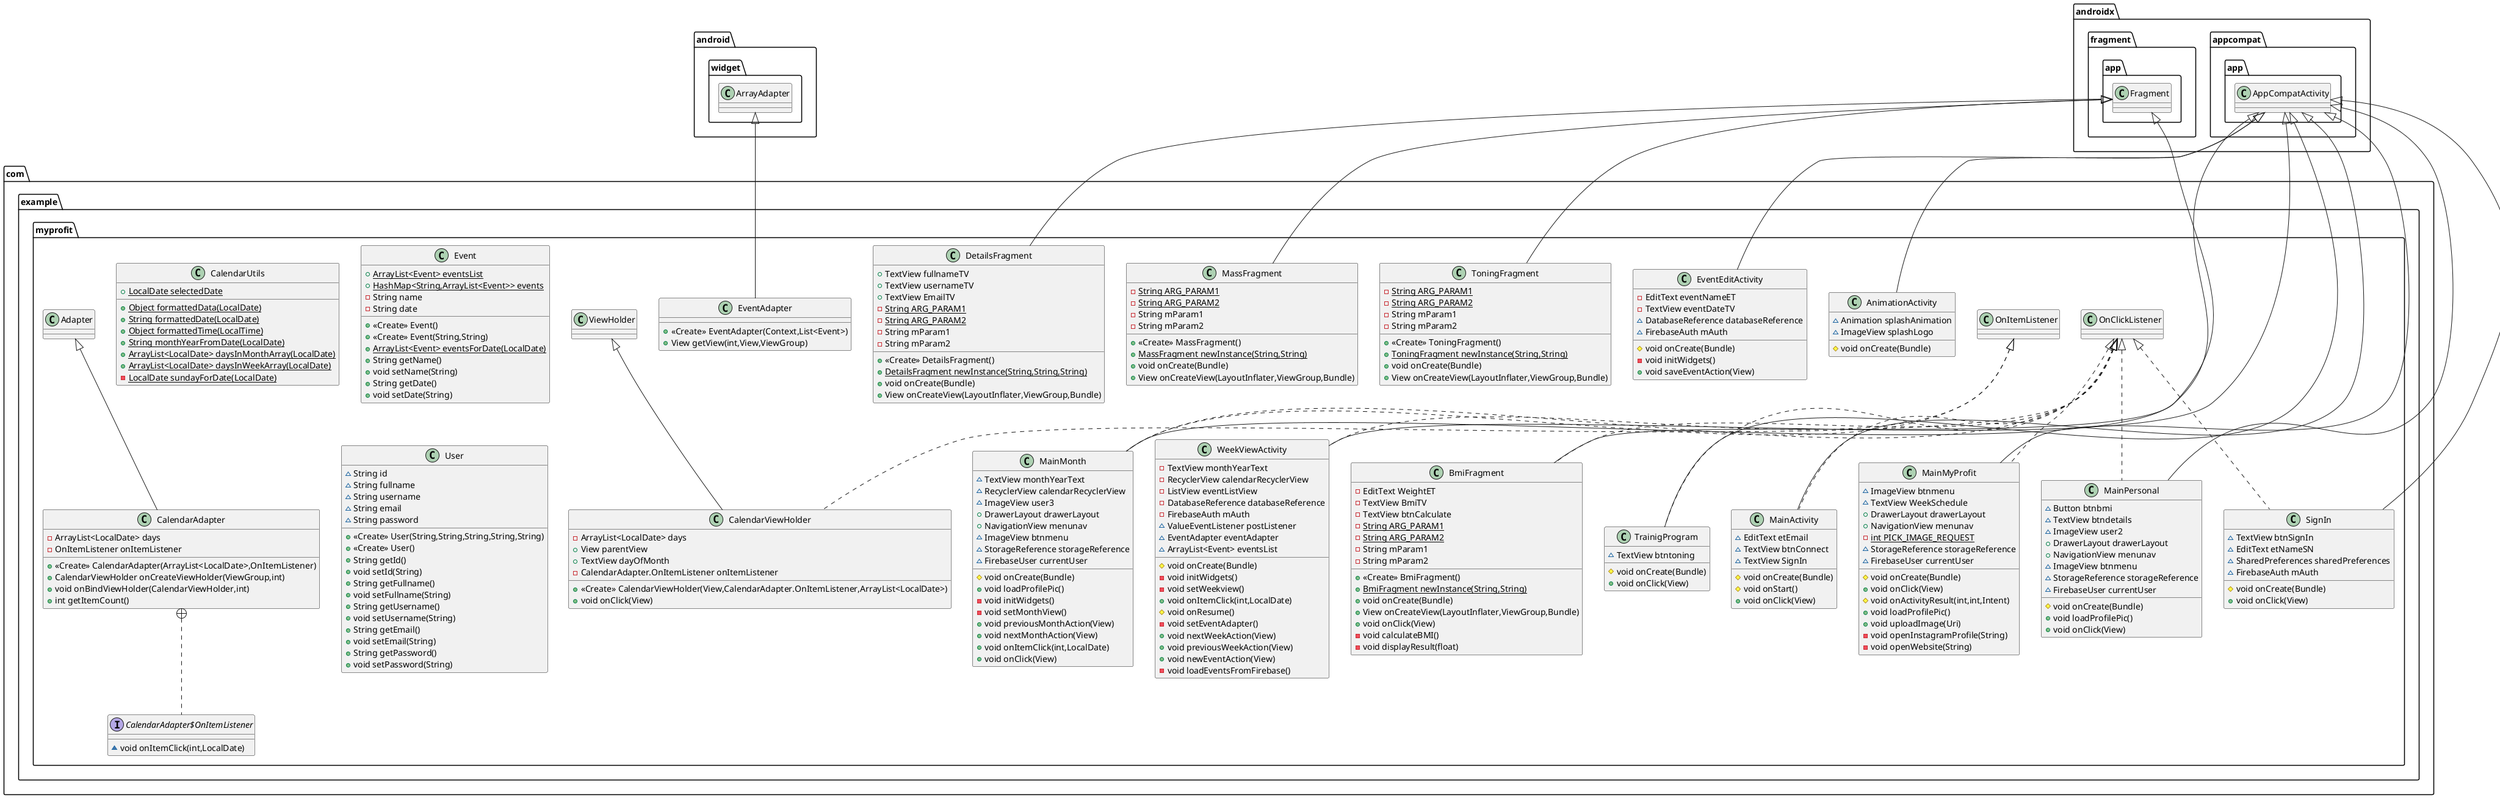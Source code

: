 @startuml
class com.example.myprofit.CalendarViewHolder {
- ArrayList<LocalDate> days
+ View parentView
+ TextView dayOfMonth
- CalendarAdapter.OnItemListener onItemListener
+ <<Create>> CalendarViewHolder(View,CalendarAdapter.OnItemListener,ArrayList<LocalDate>)
+ void onClick(View)
}


class com.example.myprofit.EventEditActivity {
- EditText eventNameET
- TextView eventDateTV
~ DatabaseReference databaseReference
~ FirebaseAuth mAuth
# void onCreate(Bundle)
- void initWidgets()
+ void saveEventAction(View)
}


class com.example.myprofit.ToningFragment {
- {static} String ARG_PARAM1
- {static} String ARG_PARAM2
- String mParam1
- String mParam2
+ <<Create>> ToningFragment()
+ {static} ToningFragment newInstance(String,String)
+ void onCreate(Bundle)
+ View onCreateView(LayoutInflater,ViewGroup,Bundle)
}


class com.example.myprofit.TrainigProgram {
~ TextView btntoning
# void onCreate(Bundle)
+ void onClick(View)
}


class com.example.myprofit.CalendarUtils {
+ {static} LocalDate selectedDate
+ {static} Object formattedData(LocalDate)
+ {static} String formattedDate(LocalDate)
+ {static} Object formattedTime(LocalTime)
+ {static} String monthYearFromDate(LocalDate)
+ {static} ArrayList<LocalDate> daysInMonthArray(LocalDate)
+ {static} ArrayList<LocalDate> daysInWeekArray(LocalDate)
- {static} LocalDate sundayForDate(LocalDate)
}


class com.example.myprofit.BmiFragment {
- EditText WeightET
- TextView BmiTV
- TextView btnCalculate
- {static} String ARG_PARAM1
- {static} String ARG_PARAM2
- String mParam1
- String mParam2
+ <<Create>> BmiFragment()
+ {static} BmiFragment newInstance(String,String)
+ void onCreate(Bundle)
+ View onCreateView(LayoutInflater,ViewGroup,Bundle)
+ void onClick(View)
- void calculateBMI()
- void displayResult(float)
}


class com.example.myprofit.MassFragment {
- {static} String ARG_PARAM1
- {static} String ARG_PARAM2
- String mParam1
- String mParam2
+ <<Create>> MassFragment()
+ {static} MassFragment newInstance(String,String)
+ void onCreate(Bundle)
+ View onCreateView(LayoutInflater,ViewGroup,Bundle)
}


class com.example.myprofit.Event {
+ {static} ArrayList<Event> eventsList
+ {static} HashMap<String,ArrayList<Event>> events
- String name
- String date
+ <<Create>> Event()
+ <<Create>> Event(String,String)
+ {static} ArrayList<Event> eventsForDate(LocalDate)
+ String getName()
+ void setName(String)
+ String getDate()
+ void setDate(String)
}


class com.example.myprofit.DetailsFragment {
+ TextView fullnameTV
+ TextView usernameTV
+ TextView EmailTV
- {static} String ARG_PARAM1
- {static} String ARG_PARAM2
- String mParam1
- String mParam2
+ <<Create>> DetailsFragment()
+ {static} DetailsFragment newInstance(String,String,String)
+ void onCreate(Bundle)
+ View onCreateView(LayoutInflater,ViewGroup,Bundle)
}


class com.example.myprofit.CalendarAdapter {
- ArrayList<LocalDate> days
- OnItemListener onItemListener
+ <<Create>> CalendarAdapter(ArrayList<LocalDate>,OnItemListener)
+ CalendarViewHolder onCreateViewHolder(ViewGroup,int)
+ void onBindViewHolder(CalendarViewHolder,int)
+ int getItemCount()
}


interface com.example.myprofit.CalendarAdapter$OnItemListener {
~ void onItemClick(int,LocalDate)
}

class com.example.myprofit.MainMonth {
~ TextView monthYearText
~ RecyclerView calendarRecyclerView
~ ImageView user3
+ DrawerLayout drawerLayout
+ NavigationView menunav
~ ImageView btnmenu
~ StorageReference storageReference
~ FirebaseUser currentUser
# void onCreate(Bundle)
+ void loadProfilePic()
- void initWidgets()
- void setMonthView()
+ void previousMonthAction(View)
+ void nextMonthAction(View)
+ void onItemClick(int,LocalDate)
+ void onClick(View)
}


class com.example.myprofit.MainActivity {
~ EditText etEmail
~ TextView btnConnect
~ TextView SignIn
# void onCreate(Bundle)
# void onStart()
+ void onClick(View)
}


class com.example.myprofit.WeekViewActivity {
- TextView monthYearText
- RecyclerView calendarRecyclerView
- ListView eventListView
- DatabaseReference databaseReference
- FirebaseAuth mAuth
~ ValueEventListener postListener
~ EventAdapter eventAdapter
~ ArrayList<Event> eventsList
# void onCreate(Bundle)
- void initWidgets()
- void setWeekview()
+ void onItemClick(int,LocalDate)
# void onResume()
- void setEventAdapter()
+ void nextWeekAction(View)
+ void previousWeekAction(View)
+ void newEventAction(View)
- void loadEventsFromFirebase()
}


class com.example.myprofit.MainMyProfit {
~ ImageView btnmenu
~ TextView WeekSchedule
+ DrawerLayout drawerLayout
+ NavigationView menunav
- {static} int PICK_IMAGE_REQUEST
~ StorageReference storageReference
~ FirebaseUser currentUser
# void onCreate(Bundle)
+ void onClick(View)
# void onActivityResult(int,int,Intent)
+ void loadProfilePic()
+ void uploadImage(Uri)
- void openInstagramProfile(String)
- void openWebsite(String)
}


class com.example.myprofit.AnimationActivity {
~ Animation splashAnimation
~ ImageView splashLogo
# void onCreate(Bundle)
}


class com.example.myprofit.MainPersonal {
~ Button btnbmi
~ TextView btndetails
~ ImageView user2
+ DrawerLayout drawerLayout
+ NavigationView menunav
~ ImageView btnmenu
~ StorageReference storageReference
~ FirebaseUser currentUser
# void onCreate(Bundle)
+ void loadProfilePic()
+ void onClick(View)
}


class com.example.myprofit.SignIn {
~ TextView btnSignIn
~ EditText etNameSN
~ SharedPreferences sharedPreferences
~ FirebaseAuth mAuth
# void onCreate(Bundle)
+ void onClick(View)
}


class com.example.myprofit.EventAdapter {
+ <<Create>> EventAdapter(Context,List<Event>)
+ View getView(int,View,ViewGroup)
}

class com.example.myprofit.User {
~ String id
~ String fullname
~ String username
~ String email
~ String password
+ <<Create>> User(String,String,String,String,String)
+ <<Create>> User()
+ String getId()
+ void setId(String)
+ String getFullname()
+ void setFullname(String)
+ String getUsername()
+ void setUsername(String)
+ String getEmail()
+ void setEmail(String)
+ String getPassword()
+ void setPassword(String)
}




com.example.myprofit.OnClickListener <|.. com.example.myprofit.CalendarViewHolder
com.example.myprofit.ViewHolder <|-- com.example.myprofit.CalendarViewHolder
androidx.appcompat.app.AppCompatActivity <|-- com.example.myprofit.EventEditActivity
androidx.fragment.app.Fragment <|-- com.example.myprofit.ToningFragment
com.example.myprofit.OnClickListener <|.. com.example.myprofit.TrainigProgram
androidx.appcompat.app.AppCompatActivity <|-- com.example.myprofit.TrainigProgram
com.example.myprofit.OnClickListener <|.. com.example.myprofit.BmiFragment
androidx.fragment.app.Fragment <|-- com.example.myprofit.BmiFragment
androidx.fragment.app.Fragment <|-- com.example.myprofit.MassFragment
androidx.fragment.app.Fragment <|-- com.example.myprofit.DetailsFragment
com.example.myprofit.Adapter <|-- com.example.myprofit.CalendarAdapter
com.example.myprofit.CalendarAdapter +.. com.example.myprofit.CalendarAdapter$OnItemListener
com.example.myprofit.OnItemListener <|.. com.example.myprofit.MainMonth
com.example.myprofit.OnClickListener <|.. com.example.myprofit.MainMonth
androidx.appcompat.app.AppCompatActivity <|-- com.example.myprofit.MainMonth
com.example.myprofit.OnClickListener <|.. com.example.myprofit.MainActivity
androidx.appcompat.app.AppCompatActivity <|-- com.example.myprofit.MainActivity
com.example.myprofit.OnItemListener <|.. com.example.myprofit.WeekViewActivity
androidx.appcompat.app.AppCompatActivity <|-- com.example.myprofit.WeekViewActivity
com.example.myprofit.OnClickListener <|.. com.example.myprofit.MainMyProfit
androidx.appcompat.app.AppCompatActivity <|-- com.example.myprofit.MainMyProfit
androidx.appcompat.app.AppCompatActivity <|-- com.example.myprofit.AnimationActivity
com.example.myprofit.OnClickListener <|.. com.example.myprofit.MainPersonal
androidx.appcompat.app.AppCompatActivity <|-- com.example.myprofit.MainPersonal
com.example.myprofit.OnClickListener <|.. com.example.myprofit.SignIn
androidx.appcompat.app.AppCompatActivity <|-- com.example.myprofit.SignIn
android.widget.ArrayAdapter <|-- com.example.myprofit.EventAdapter
@enduml